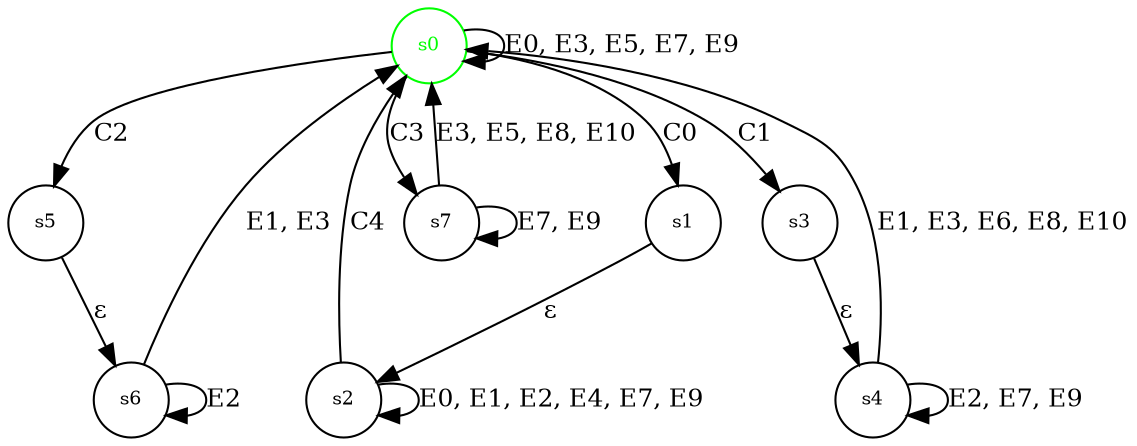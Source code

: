 
digraph ColumnResizing{
  node [shape = circle, fontsize = 9];
  edge [ fontsize = 12];

  s0 [label="s0" color = green, fontcolor = green,];
  s5 [label="s5"];
  s6 [label="s6"];
  s1 [label="s1"];
  s2 [label="s2"];
  s3 [label="s3"];
  s4 [label="s4"];


  s0 -> s0 [label = "E0, E3, E5, E7, E9"];
  s0 -> s5 [label = "C2"];
  s0 -> s1 [label = "C0"];
  s0 -> s3 [label = "C1"];
  s5 -> s6 [label = "&#949;"];
  s6 -> s6 [label = "E2"];
  s6 -> s0 [label = "E1, E3" ];
  s1 -> s2 [label = "&#949;"];
  s2 -> s2 [label = "E0, E1, E2, E4, E7, E9"];
  s2 -> s0 [label = "C4"];
  s3 -> s4 [label = "&#949;"];
  s4 -> s0 [label = "E1, E3, E6, E8, E10"];
  s4 -> s4 [label = "E2, E7, E9"];
  s0 -> s7 [label = "C3"];
  s7 -> s7 [label = "E7, E9"];
  s7 -> s0 [label = "E3, E5, E8, E10"];
  
  { rank=same; s5, s7 }
}

/**
Parameters:
originalTable (TableModel)

Fields:
selectedRows (ArrayTableModel) 
  - The model that keeps track of which rows are selected
highlightedRow (number) - The row currently highlighted
previousRow (number) - The last row that was current
currentRow (number) - The row the mouse is currently inside or 
  that the keyboard is focued on
isShiftDown (boolean) - Keeps trackXX of if SHIFT is down
isCtrlDown (boolean) - Keeps track of if CTRL is down
isMouseDown (boolean) - Keeps track of the left mouse button
isUpDown (boolean) - Keeps track of if the up key is down
isDownDown (boolean) - Keeps track of if the down key is down
isAdding (boolean) - Keeps track of if rows should be added

Initialization:
selectedRows = new ArrayTable()
for(row in OriginalTable) {
  selectedRows.add([false]);
}
add row 0 to selectedRows
hilightedRow = 0
previousRow = 0
currentRow = 0
isShiftDown = false
isCtrlDown = false
isMouseDown = false
isUpDown = false
isDownDown = false
isAdding = true

States:
s0: Starting state.
s1:
  selectedRows = clear all true values
  previousRow = highlightedRow
s2: 
  if(currentRow >= previousRow && currentRow >= highlightedRow
      || currentRow <= previousRow && currentRow <= highlightedRow) {
    add rows from previousRow to currentRow
  } else {
    remove rows from previousRow to currentRow
  }
s3:
  highlightedRow = currentRow
  previousRow = highlightedRow
  if(current in selected[]) {
    isAdding = false;
  } else {
    isAdding = true;
  }
s4:
  if(isAdding) {
    if(currentRow >= previousRow && currentRow >= highlightedRow
        || currentRow <= previousRow && currentRow <= highlightedRow) {
      add rows from previousRow to currentRow
    } else {
      remove rows from previousRow to currentRow
    }
  } else {
    if(currentRow >= previousRow && currentRow >= highlightedRow
        || currentRow <= previousRow && currentRow <= highlightedRow) {
      add rows from previousRow to currentRow
    } else {
      remove rows from previousRow to currentRow
    }
  }
s5:
  selectedRows = clear all true values
  highlightedRow = currentRow
  previousRow = highlightedRow
s6:
  if(currentRow >= previousRow && currentRow >= highlightedRow
      || currentRow <= previousRow && currentRow <= highlightedRow) {
    add rows from previousRow to currentRow
  } else {
    remove rows from previousRow to currentRow
  }
s7:
  selectedRows = clear all true values
  highlightedRow = currentRow
  add hilightedRow to selectedRows

C0: isShiftDown && (isMouseDown || isUpDown || isDownDown)
C1: isCtrlDown && (isMouseDown || isUpDown || isDownDown)
C2: !isShiftDown && !isCtrlDown && isMouseDown
C3: !isShiftDown && !isCtrlDown && (isUpDown || isDownDown)
C4: !isMouseDown && !isShiftDown

E0: Mouse Down
  isMouseDown = true
  currentRow = row
E1: Mouse Up
  isMouseDown = false
E2: Mouse Enters a row ()
  if(isMouseDown): 
    currentRow = row
E3: Shift Down
  isShiftDown = true
E4: Shift Up
  isShiftDown = false
E5: Ctrl Down
  isCtrlDown = true
E6: Ctrl Up
  isCtrlDown = false
E7: Up Button Down
  isUpDown = true
  if (currentRow != 0 && !isMouseDown):
    currentRow = currentRow - 1
E8: Up Button Up
  isUpDown = false
E9: Down Button Down
  isDownDown = true
  if(currentRow < selectedtable && !isMouseDown) {
    currentRow = currentRow + 1
  }
E10: Down Button Up
   isDownDown = false
*/
